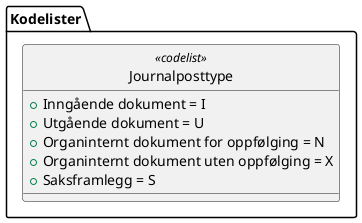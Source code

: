 @startuml
skinparam nodesep 100
hide circle
class Kodelister.Journalposttype <<codelist>> {
  +Inngående dokument = I
  +Utgående dokument = U
  +Organinternt dokument for oppfølging = N
  +Organinternt dokument uten oppfølging = X
  +Saksframlegg = S
}
@enduml
